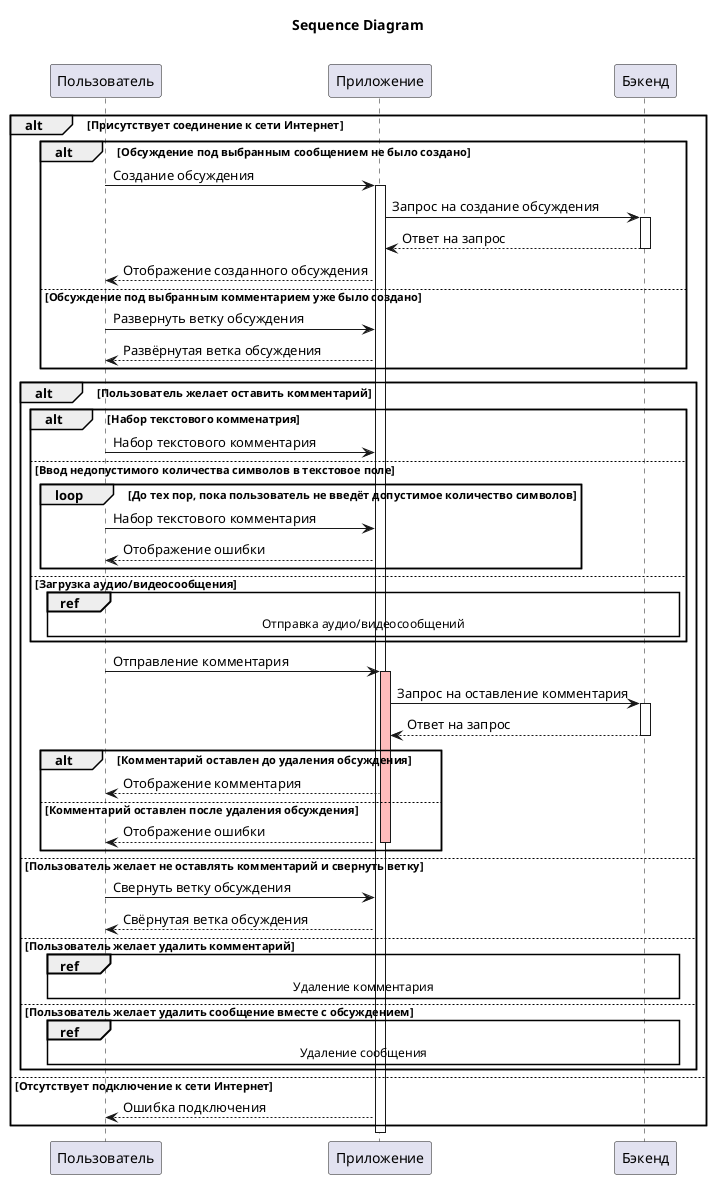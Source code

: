 ﻿@startuml

title Sequence Diagram\n

participant Пользователь
participant Приложение
participant Бэкенд

Alt Присутствует соединение к сети Интернет

Alt Обсуждение под выбранным сообщением не было создано

    Пользователь -> Приложение: Создание обсуждения
    Activate Приложение
    Приложение -> Бэкенд: Запрос на создание обсуждения
    Activate Бэкенд

    Приложение <-- Бэкенд: Ответ на запрос
    Deactivate Бэкенд

    Пользователь <-- Приложение: Отображение созданного обсуждения

    else Обсуждение под выбранным комментарием уже было создано

    Пользователь -> Приложение: Развернуть ветку обсуждения
    Пользователь <-- Приложение: Развёрнутая ветка обсуждения

end

Alt Пользователь желает оставить комментарий


    Alt Набор текстового комменатрия

    Пользователь -> Приложение: Набор текстового комментария

    else Ввод недопустимого количества символов в текстовое поле
    
    loop До тех пор, пока пользователь не введёт допустимое количество символов
    Пользователь -> Приложение: Набор текстового комментария
    Пользователь <-- Приложение: Отображение ошибки
    end

    else Загрузка аудио/видеосообщения

    ref over Пользователь, Приложение, Бэкенд: Отправка аудио/видеосообщений
    end

    Пользователь -> Приложение: Отправление комментария
    Activate Приложение #FFBBBB

    Приложение -> Бэкенд: Запрос на оставление комментария
    Activate Бэкенд

    Приложение <-- Бэкенд: Ответ на запрос
    Deactivate Бэкенд
    
    Alt Комментарий оставлен до удаления обсуждения

    Пользователь <-- Приложение: Отображение комментария

    else Комментарий оставлен после удаления обсуждения
    Пользователь <-- Приложение: Отображение ошибки
    Deactivate Приложение

    end

    else Пользователь желает не оставлять комментарий и свернуть ветку
    Пользователь -> Приложение: Свернуть ветку обсуждения
    Пользователь <-- Приложение: Свёрнутая ветка обсуждения

    else Пользователь желает удалить комментарий
    ref over Пользователь, Приложение, Бэкенд: Удаление комментария

    else Пользователь желает удалить сообщение вместе с обсуждением
    ref over Пользователь, Приложение, Бэкенд: Удаление сообщения



end


else Отсутствует подключение к сети Интернет
Пользователь <-- Приложение: Ошибка подключения
end

Deactivate Приложение

@enduml
